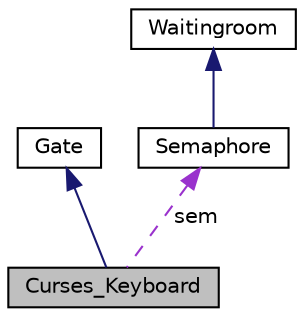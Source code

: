 digraph G
{
  bgcolor="transparent";
  edge [fontname="Helvetica",fontsize="10",labelfontname="Helvetica",labelfontsize="10"];
  node [fontname="Helvetica",fontsize="10",shape=record];
  Node1 [label="Curses_Keyboard",height=0.2,width=0.4,color="black", fillcolor="grey75", style="filled" fontcolor="black"];
  Node2 -> Node1 [dir="back",color="midnightblue",fontsize="10",style="solid",fontname="Helvetica"];
  Node2 [label="Gate",height=0.2,width=0.4,color="black",URL="$classGate.html",tooltip="Interrupt handling base class."];
  Node3 -> Node1 [dir="back",color="darkorchid3",fontsize="10",style="dashed",label=" sem" ,fontname="Helvetica"];
  Node3 [label="Semaphore",height=0.2,width=0.4,color="black",URL="$classSemaphore.html",tooltip="Basic synchronisation object."];
  Node4 -> Node3 [dir="back",color="midnightblue",fontsize="10",style="solid",fontname="Helvetica"];
  Node4 [label="Waitingroom",height=0.2,width=0.4,color="black",URL="$classWaitingroom.html",tooltip="A waitingroom Customers can wait in."];
}
